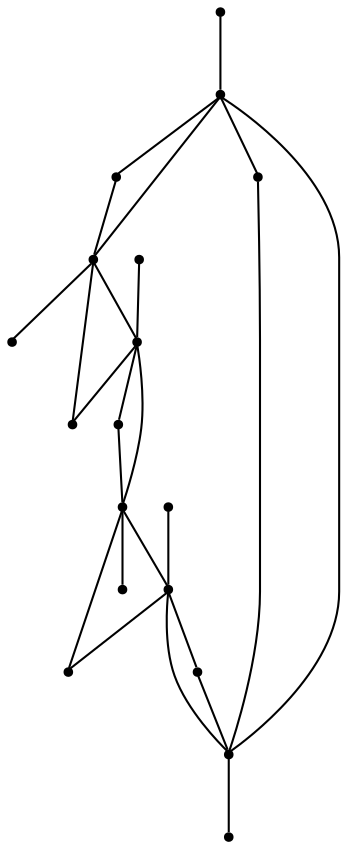 graph {
  node [shape=point,comment="{\"directed\":false,\"doi\":\"10.1007/978-3-030-68766-3_17\",\"figure\":\"?\"}"]

  v0 [pos="1143.0570982490021,2203.011246531606"]
  v1 [pos="1076.3840064085732,2203.0112465316056"]
  v2 [pos="1076.3840064085732,2280.0049077419826"]
  v3 [pos="1076.3840064085732,2126.0186345172624"]
  v4 [pos="1009.7024891027996,2087.52038908712"]
  v5 [pos="1009.7024891027997,2318.502135769911"]
  v6 [pos="1043.0411334407981,2029.7814780978106"]
  v7 [pos="1043.0411334407981,2376.2418098108806"]
  v8 [pos="876.3479117508061,2318.502135769911"]
  v9 [pos="876.3479117508061,2087.52038908712"]
  v10 [pos="943.0252004268029,2049.022906708638"]
  v11 [pos="943.0252004268029,2356.998441777083"]
  v12 [pos="809.666489827659,2280.0049077419826"]
  v13 [pos="809.666489827659,2126.0186345172624"]
  v14 [pos="843.0092674128077,2029.7814780978106"]
  v15 [pos="843.0092674128077,2376.241809810881"]
  v16 [pos="809.666489827659,2203.0112465316056"]
  v17 [pos="742.9933343988127,2203.0112465316056"]

  v0 -- v1 [id="-1",pos="1143.0570982490021,2203.011246531606 1076.3840064085732,2203.0112465316056 1076.3840064085732,2203.0112465316056 1076.3840064085732,2203.0112465316056"]
  v16 -- v17 [id="-6",pos="809.666489827659,2203.0112465316056 742.9933343988127,2203.0112465316056 742.9933343988127,2203.0112465316056 742.9933343988127,2203.0112465316056"]
  v16 -- v9 [id="-7",pos="809.666489827659,2203.0112465316056 876.3479117508061,2087.52038908712 876.3479117508061,2087.52038908712 876.3479117508061,2087.52038908712"]
  v12 -- v16 [id="-8",pos="809.666489827659,2280.0049077419826 809.666489827659,2203.0112465316056 809.666489827659,2203.0112465316056 809.666489827659,2203.0112465316056"]
  v13 -- v16 [id="-10",pos="809.666489827659,2126.0186345172624 809.666489827659,2203.0112465316056 809.666489827659,2203.0112465316056 809.666489827659,2203.0112465316056"]
  v16 -- v8 [id="-11",pos="809.666489827659,2203.0112465316056 876.3479117508061,2318.502135769911 876.3479117508061,2318.502135769911 876.3479117508061,2318.502135769911"]
  v15 -- v8 [id="-12",pos="843.0092674128077,2376.241809810881 876.3479117508061,2318.502135769911 876.3479117508061,2318.502135769911 876.3479117508061,2318.502135769911"]
  v14 -- v9 [id="-13",pos="843.0092674128077,2029.7814780978106 876.3479117508061,2087.52038908712 876.3479117508061,2087.52038908712 876.3479117508061,2087.52038908712"]
  v8 -- v11 [id="-20",pos="876.3479117508061,2318.502135769911 943.0252004268029,2356.998441777083 943.0252004268029,2356.998441777083 943.0252004268029,2356.998441777083"]
  v9 -- v13 [id="-22",pos="876.3479117508061,2087.52038908712 809.666489827659,2126.0186345172624 809.666489827659,2126.0186345172624 809.666489827659,2126.0186345172624"]
  v10 -- v4 [id="-25",pos="943.0252004268029,2049.022906708638 1009.7024891027996,2087.52038908712 1009.7024891027996,2087.52038908712 1009.7024891027996,2087.52038908712"]
  v8 -- v12 [id="-27",pos="876.3479117508061,2318.502135769911 809.666489827659,2280.0049077419826 809.666489827659,2280.0049077419826 809.666489827659,2280.0049077419826"]
  v4 -- v9 [id="-28",pos="1009.7024891027996,2087.52038908712 876.3479117508061,2087.52038908712 876.3479117508061,2087.52038908712 876.3479117508061,2087.52038908712"]
  v4 -- v6 [id="-29",pos="1009.7024891027996,2087.52038908712 1043.0411334407981,2029.7814780978106 1043.0411334407981,2029.7814780978106 1043.0411334407981,2029.7814780978106"]
  v4 -- v1 [id="-30",pos="1009.7024891027996,2087.52038908712 1076.3840064085732,2203.0112465316056 1076.3840064085732,2203.0112465316056 1076.3840064085732,2203.0112465316056"]
  v5 -- v1 [id="-31",pos="1009.7024891027997,2318.502135769911 1076.3840064085732,2203.0112465316056 1076.3840064085732,2203.0112465316056 1076.3840064085732,2203.0112465316056"]
  v5 -- v8 [id="-32",pos="1009.7024891027997,2318.502135769911 876.3479117508061,2318.502135769911 876.3479117508061,2318.502135769911 876.3479117508061,2318.502135769911"]
  v5 -- v7 [id="-35",pos="1009.7024891027997,2318.502135769911 1043.0411334407981,2376.2418098108806 1043.0411334407981,2376.2418098108806 1043.0411334407981,2376.2418098108806"]
  v11 -- v5 [id="-40",pos="943.0252004268029,2356.998441777083 1009.7024891027997,2318.502135769911 1009.7024891027997,2318.502135769911 1009.7024891027997,2318.502135769911"]
  v2 -- v5 [id="-42",pos="1076.3840064085732,2280.0049077419826 1009.7024891027997,2318.502135769911 1009.7024891027997,2318.502135769911 1009.7024891027997,2318.502135769911"]
  v1 -- v2 [id="-43",pos="1076.3840064085732,2203.0112465316056 1076.3840064085732,2280.0049077419826 1076.3840064085732,2280.0049077419826 1076.3840064085732,2280.0049077419826"]
  v3 -- v4 [id="-46",pos="1076.3840064085732,2126.0186345172624 1009.7024891027996,2087.52038908712 1009.7024891027996,2087.52038908712 1009.7024891027996,2087.52038908712"]
  v1 -- v3 [id="-47",pos="1076.3840064085732,2203.0112465316056 1076.3840064085732,2126.0186345172624 1076.3840064085732,2126.0186345172624 1076.3840064085732,2126.0186345172624"]
  v9 -- v10 [id="-48",pos="876.3479117508061,2087.52038908712 943.0252004268029,2049.022906708638 943.0252004268029,2049.022906708638 943.0252004268029,2049.022906708638"]
}